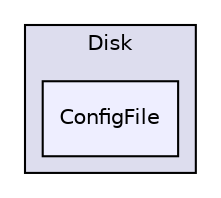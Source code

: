 digraph "/Users/jcowles/Desktop/workspace/py.Disk/src/Disk/ConfigFile" {
  bgcolor=transparent;
  compound=true
  node [ fontsize="10", fontname="Helvetica"];
  edge [ labelfontsize="10", labelfontname="Helvetica"];
  subgraph clusterdir_47fc0d7b6ba4b1677fa8a84de58435ea {
    graph [ bgcolor="#ddddee", pencolor="black", label="Disk" fontname="Helvetica", fontsize="10", URL="dir_47fc0d7b6ba4b1677fa8a84de58435ea.html"]
  dir_d3c1ca252f193c16ffc02ea7d0958b89 [shape=box, label="ConfigFile", style="filled", fillcolor="#eeeeff", pencolor="black", URL="dir_d3c1ca252f193c16ffc02ea7d0958b89.html"];
  }
}
